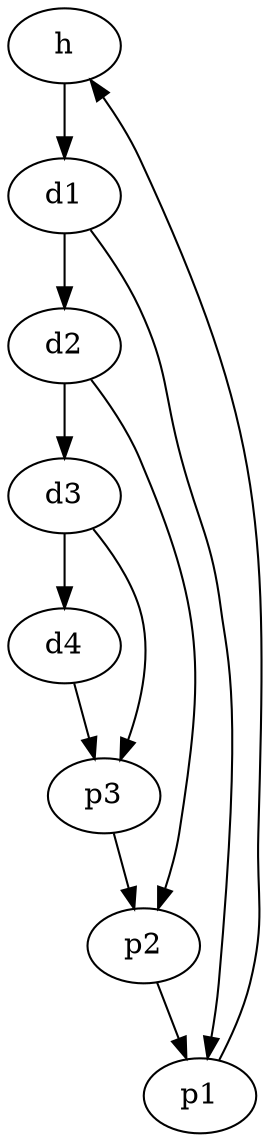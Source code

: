 strict digraph  {
h [weight=0];
d1 [weight=3];
d2 [weight=3];
d3 [weight=3];
d4 [weight=3];
p1 [weight=7];
p2 [weight=7];
p3 [weight=7];
h -> d1  [weight=1];
d1 -> d2  [weight=1];
d1 -> p1  [weight=0];
d2 -> d3  [weight=1];
d2 -> p2  [weight=0];
d3 -> d4  [weight=1];
d3 -> p3  [weight=0];
d4 -> p3  [weight=0];
p1 -> h  [weight=0];
p2 -> p1  [weight=0];
p3 -> p2  [weight=0];
}
